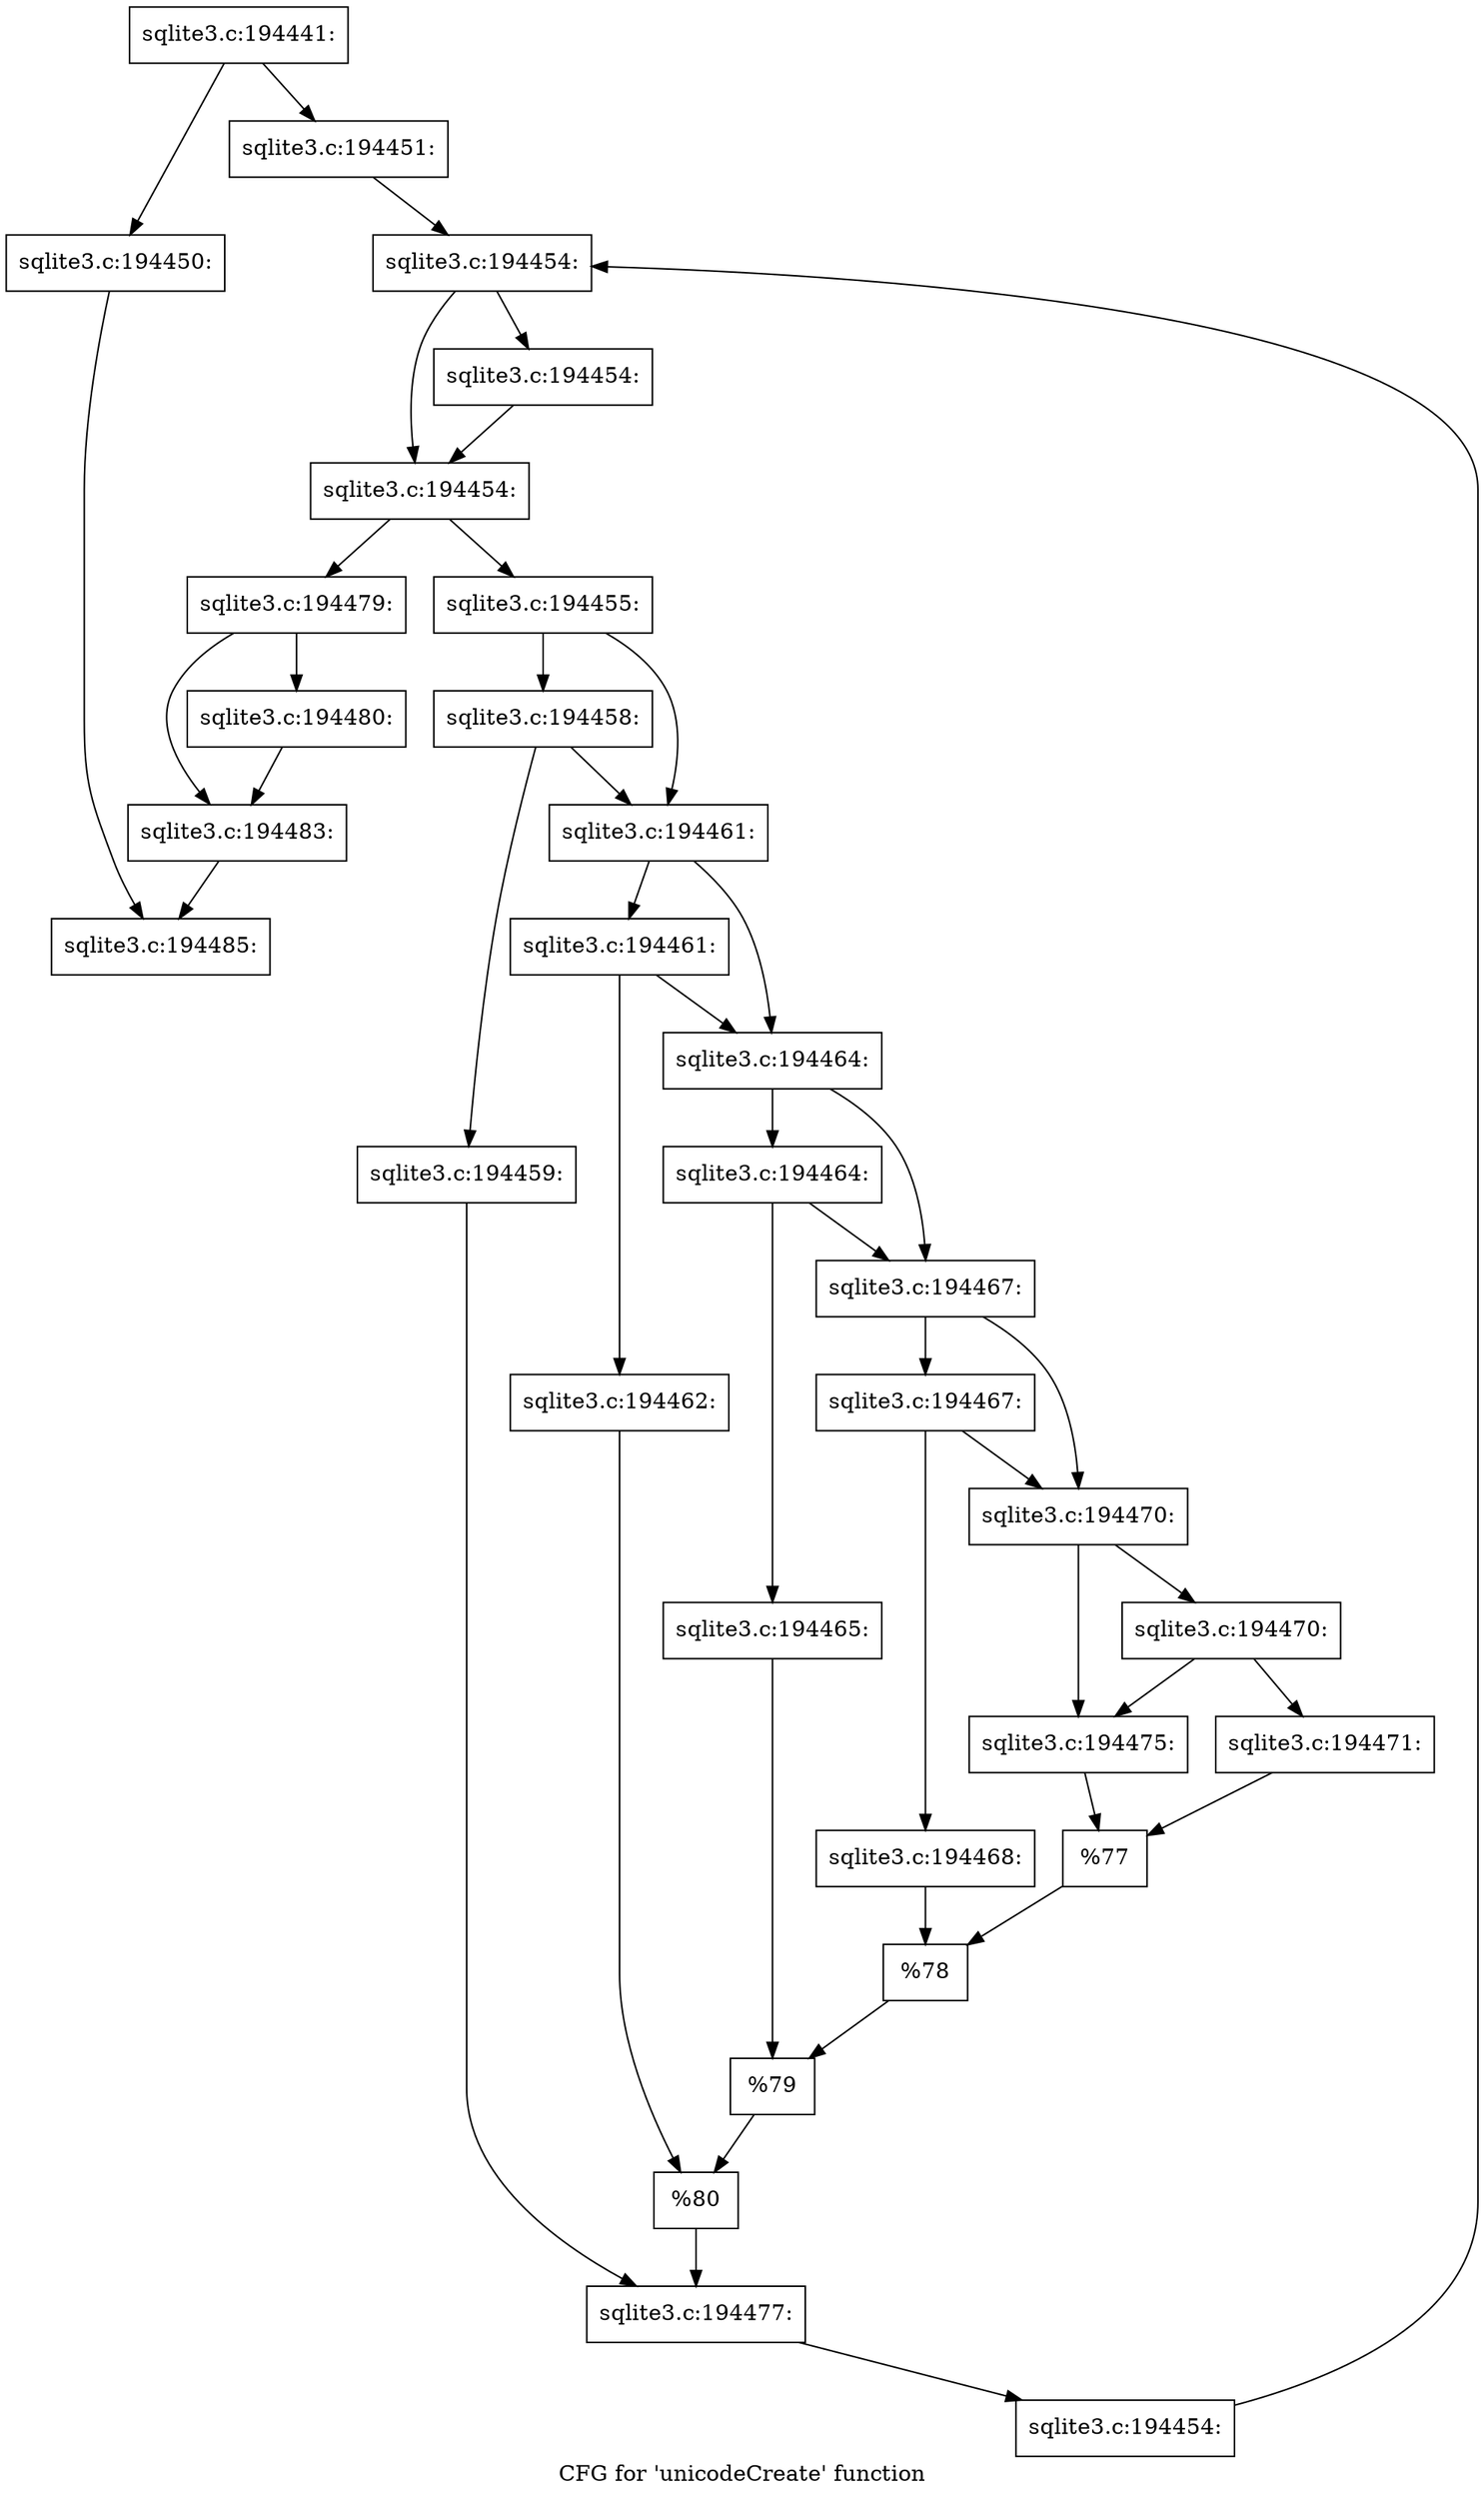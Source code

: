 digraph "CFG for 'unicodeCreate' function" {
	label="CFG for 'unicodeCreate' function";

	Node0x55c0f528d130 [shape=record,label="{sqlite3.c:194441:}"];
	Node0x55c0f528d130 -> Node0x55c0faa50870;
	Node0x55c0f528d130 -> Node0x55c0faa508c0;
	Node0x55c0faa50870 [shape=record,label="{sqlite3.c:194450:}"];
	Node0x55c0faa50870 -> Node0x55c0f528c5d0;
	Node0x55c0faa508c0 [shape=record,label="{sqlite3.c:194451:}"];
	Node0x55c0faa508c0 -> Node0x55c0faa51420;
	Node0x55c0faa51420 [shape=record,label="{sqlite3.c:194454:}"];
	Node0x55c0faa51420 -> Node0x55c0faa51710;
	Node0x55c0faa51420 -> Node0x55c0faa516c0;
	Node0x55c0faa51710 [shape=record,label="{sqlite3.c:194454:}"];
	Node0x55c0faa51710 -> Node0x55c0faa516c0;
	Node0x55c0faa516c0 [shape=record,label="{sqlite3.c:194454:}"];
	Node0x55c0faa516c0 -> Node0x55c0faa51640;
	Node0x55c0faa516c0 -> Node0x55c0faa51270;
	Node0x55c0faa51640 [shape=record,label="{sqlite3.c:194455:}"];
	Node0x55c0faa51640 -> Node0x55c0faa52b70;
	Node0x55c0faa51640 -> Node0x55c0faa52b20;
	Node0x55c0faa52b70 [shape=record,label="{sqlite3.c:194458:}"];
	Node0x55c0faa52b70 -> Node0x55c0faa52a80;
	Node0x55c0faa52b70 -> Node0x55c0faa52b20;
	Node0x55c0faa52a80 [shape=record,label="{sqlite3.c:194459:}"];
	Node0x55c0faa52a80 -> Node0x55c0faa52ad0;
	Node0x55c0faa52b20 [shape=record,label="{sqlite3.c:194461:}"];
	Node0x55c0faa52b20 -> Node0x55c0faa53850;
	Node0x55c0faa52b20 -> Node0x55c0faa53800;
	Node0x55c0faa53850 [shape=record,label="{sqlite3.c:194461:}"];
	Node0x55c0faa53850 -> Node0x55c0faa53760;
	Node0x55c0faa53850 -> Node0x55c0faa53800;
	Node0x55c0faa53760 [shape=record,label="{sqlite3.c:194462:}"];
	Node0x55c0faa53760 -> Node0x55c0faa537b0;
	Node0x55c0faa53800 [shape=record,label="{sqlite3.c:194464:}"];
	Node0x55c0faa53800 -> Node0x55c0faa545b0;
	Node0x55c0faa53800 -> Node0x55c0faa54560;
	Node0x55c0faa545b0 [shape=record,label="{sqlite3.c:194464:}"];
	Node0x55c0faa545b0 -> Node0x55c0faa544c0;
	Node0x55c0faa545b0 -> Node0x55c0faa54560;
	Node0x55c0faa544c0 [shape=record,label="{sqlite3.c:194465:}"];
	Node0x55c0faa544c0 -> Node0x55c0faa54510;
	Node0x55c0faa54560 [shape=record,label="{sqlite3.c:194467:}"];
	Node0x55c0faa54560 -> Node0x55c0faa55310;
	Node0x55c0faa54560 -> Node0x55c0faa552c0;
	Node0x55c0faa55310 [shape=record,label="{sqlite3.c:194467:}"];
	Node0x55c0faa55310 -> Node0x55c0faa55220;
	Node0x55c0faa55310 -> Node0x55c0faa552c0;
	Node0x55c0faa55220 [shape=record,label="{sqlite3.c:194468:}"];
	Node0x55c0faa55220 -> Node0x55c0faa55270;
	Node0x55c0faa552c0 [shape=record,label="{sqlite3.c:194470:}"];
	Node0x55c0faa552c0 -> Node0x55c0faa56940;
	Node0x55c0faa552c0 -> Node0x55c0faa568f0;
	Node0x55c0faa56940 [shape=record,label="{sqlite3.c:194470:}"];
	Node0x55c0faa56940 -> Node0x55c0f528fdd0;
	Node0x55c0faa56940 -> Node0x55c0faa568f0;
	Node0x55c0f528fdd0 [shape=record,label="{sqlite3.c:194471:}"];
	Node0x55c0f528fdd0 -> Node0x55c0faa56380;
	Node0x55c0faa568f0 [shape=record,label="{sqlite3.c:194475:}"];
	Node0x55c0faa568f0 -> Node0x55c0faa56380;
	Node0x55c0faa56380 [shape=record,label="{%77}"];
	Node0x55c0faa56380 -> Node0x55c0faa55270;
	Node0x55c0faa55270 [shape=record,label="{%78}"];
	Node0x55c0faa55270 -> Node0x55c0faa54510;
	Node0x55c0faa54510 [shape=record,label="{%79}"];
	Node0x55c0faa54510 -> Node0x55c0faa537b0;
	Node0x55c0faa537b0 [shape=record,label="{%80}"];
	Node0x55c0faa537b0 -> Node0x55c0faa52ad0;
	Node0x55c0faa52ad0 [shape=record,label="{sqlite3.c:194477:}"];
	Node0x55c0faa52ad0 -> Node0x55c0faa515b0;
	Node0x55c0faa515b0 [shape=record,label="{sqlite3.c:194454:}"];
	Node0x55c0faa515b0 -> Node0x55c0faa51420;
	Node0x55c0faa51270 [shape=record,label="{sqlite3.c:194479:}"];
	Node0x55c0faa51270 -> Node0x55c0faa57f10;
	Node0x55c0faa51270 -> Node0x55c0faa57f60;
	Node0x55c0faa57f10 [shape=record,label="{sqlite3.c:194480:}"];
	Node0x55c0faa57f10 -> Node0x55c0faa57f60;
	Node0x55c0faa57f60 [shape=record,label="{sqlite3.c:194483:}"];
	Node0x55c0faa57f60 -> Node0x55c0f528c5d0;
	Node0x55c0f528c5d0 [shape=record,label="{sqlite3.c:194485:}"];
}
